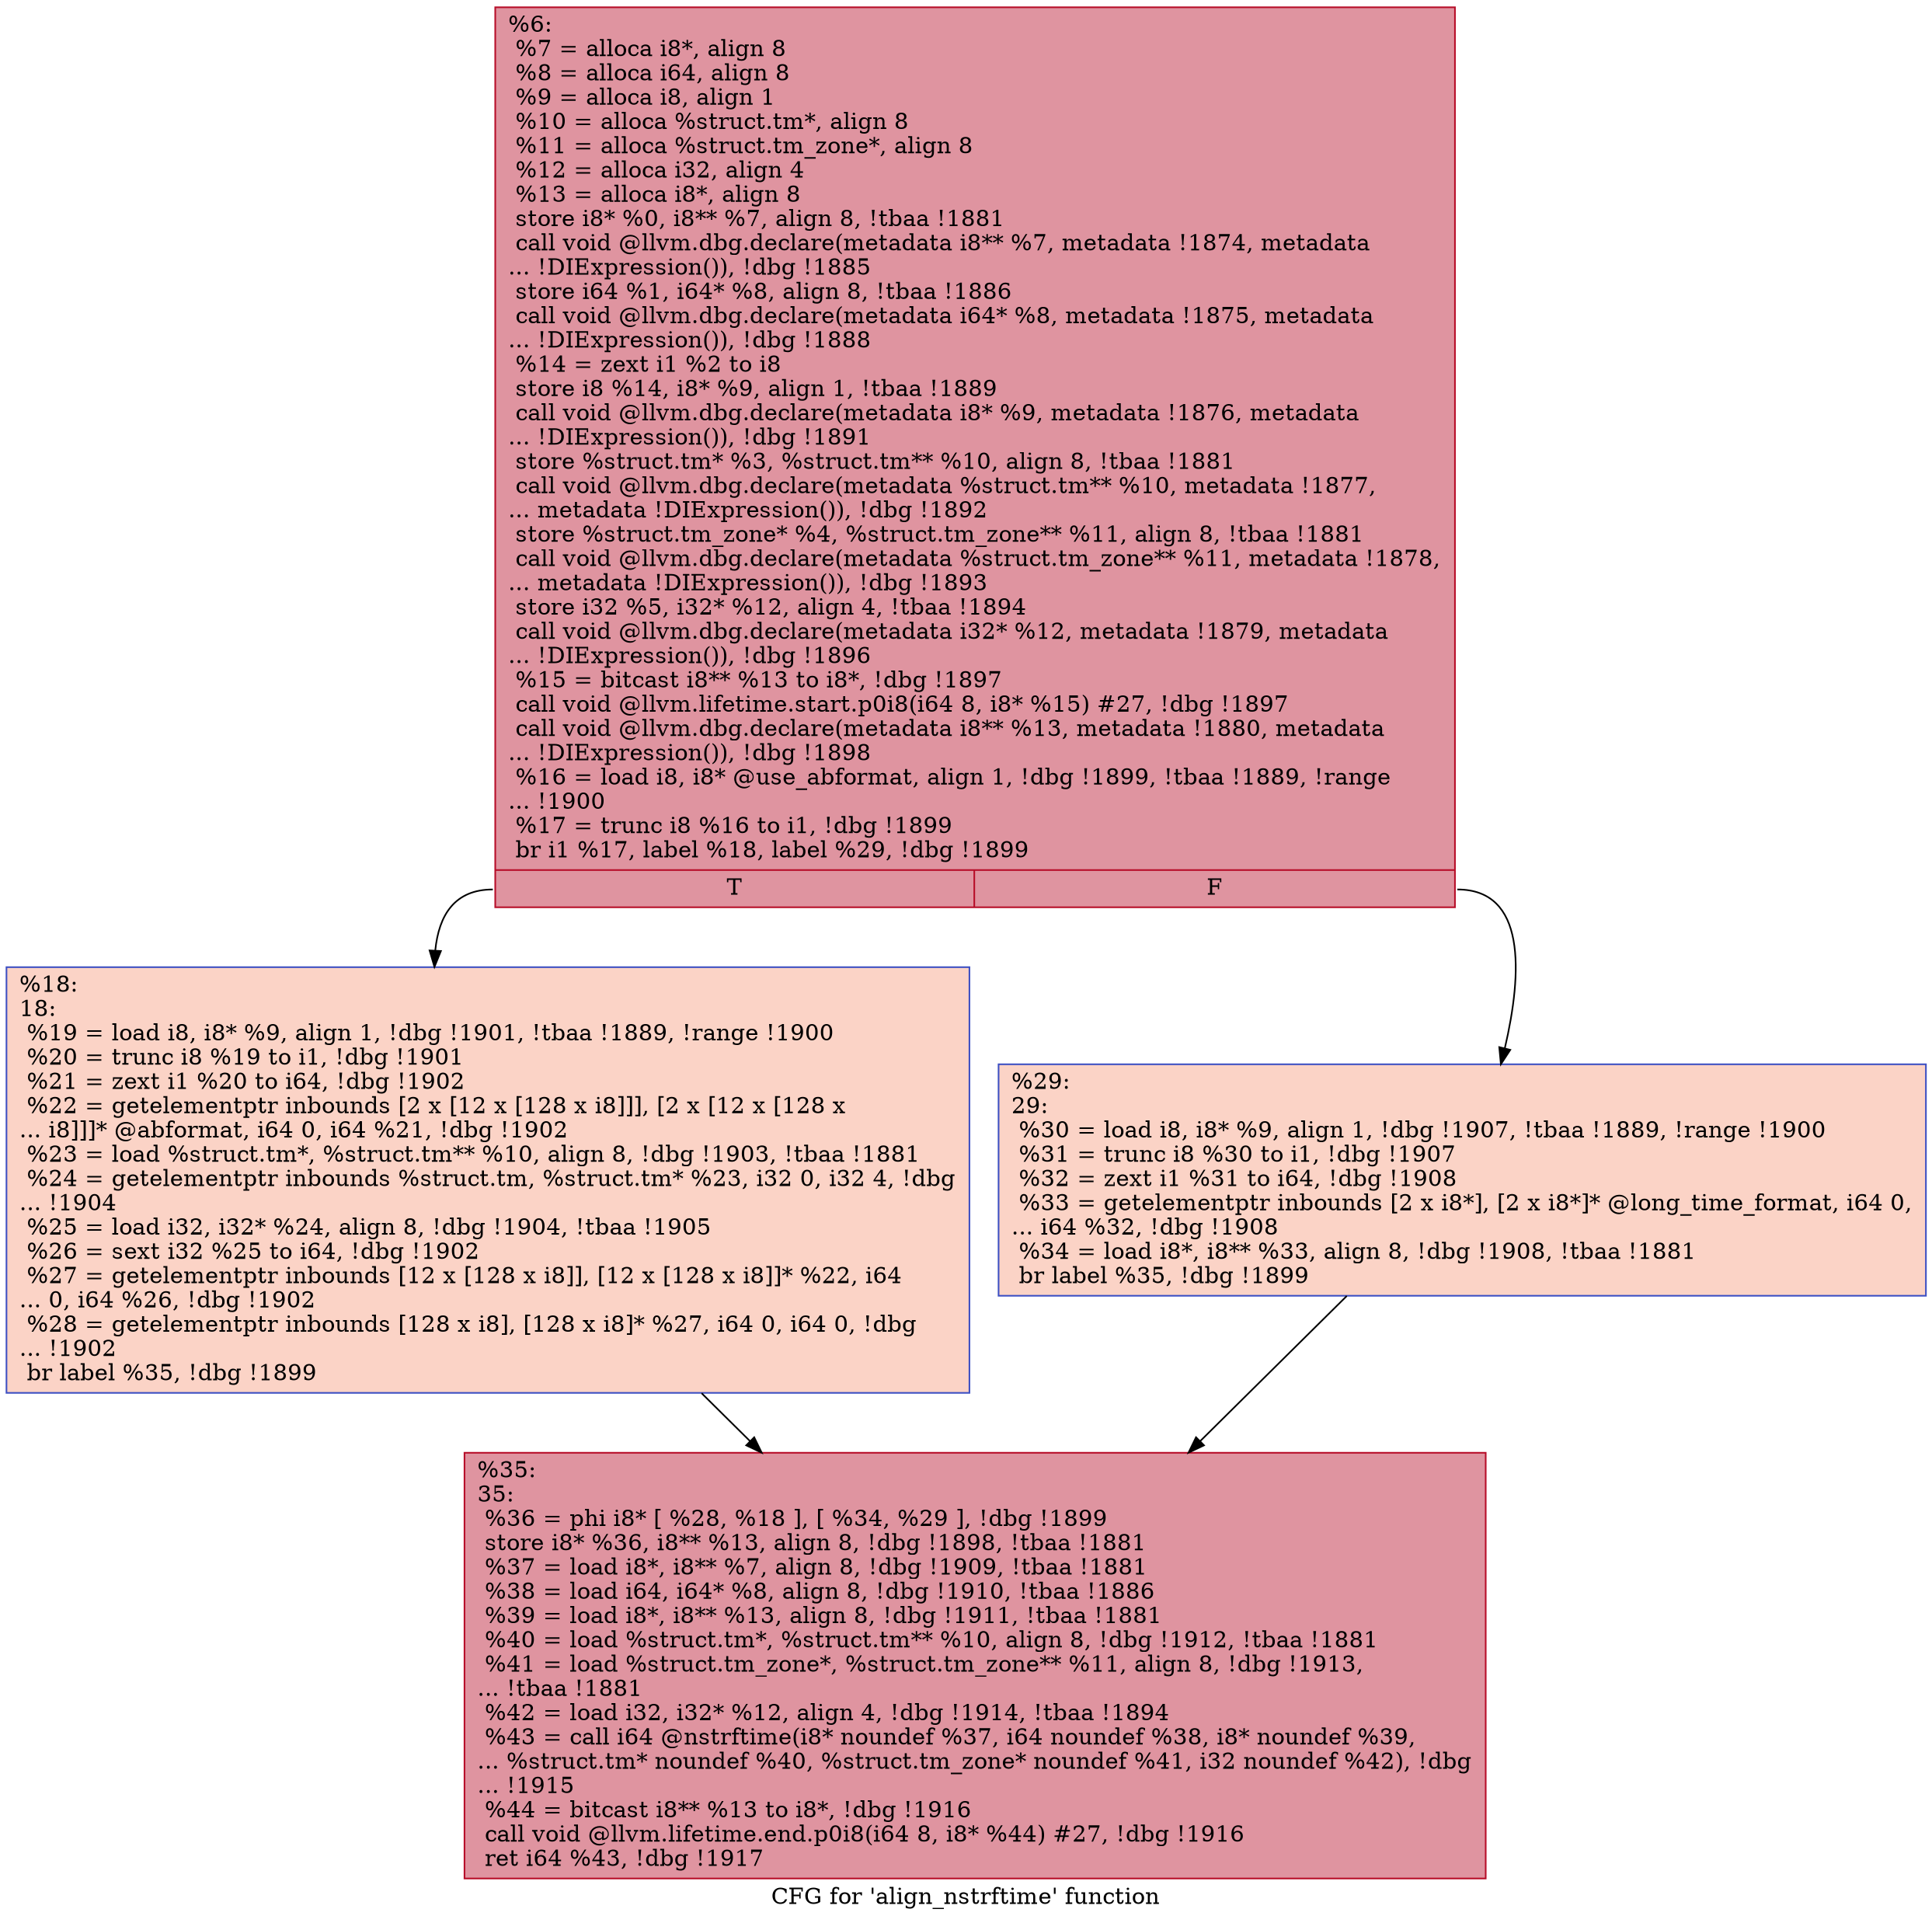 digraph "CFG for 'align_nstrftime' function" {
	label="CFG for 'align_nstrftime' function";

	Node0x207d0a0 [shape=record,color="#b70d28ff", style=filled, fillcolor="#b70d2870",label="{%6:\l  %7 = alloca i8*, align 8\l  %8 = alloca i64, align 8\l  %9 = alloca i8, align 1\l  %10 = alloca %struct.tm*, align 8\l  %11 = alloca %struct.tm_zone*, align 8\l  %12 = alloca i32, align 4\l  %13 = alloca i8*, align 8\l  store i8* %0, i8** %7, align 8, !tbaa !1881\l  call void @llvm.dbg.declare(metadata i8** %7, metadata !1874, metadata\l... !DIExpression()), !dbg !1885\l  store i64 %1, i64* %8, align 8, !tbaa !1886\l  call void @llvm.dbg.declare(metadata i64* %8, metadata !1875, metadata\l... !DIExpression()), !dbg !1888\l  %14 = zext i1 %2 to i8\l  store i8 %14, i8* %9, align 1, !tbaa !1889\l  call void @llvm.dbg.declare(metadata i8* %9, metadata !1876, metadata\l... !DIExpression()), !dbg !1891\l  store %struct.tm* %3, %struct.tm** %10, align 8, !tbaa !1881\l  call void @llvm.dbg.declare(metadata %struct.tm** %10, metadata !1877,\l... metadata !DIExpression()), !dbg !1892\l  store %struct.tm_zone* %4, %struct.tm_zone** %11, align 8, !tbaa !1881\l  call void @llvm.dbg.declare(metadata %struct.tm_zone** %11, metadata !1878,\l... metadata !DIExpression()), !dbg !1893\l  store i32 %5, i32* %12, align 4, !tbaa !1894\l  call void @llvm.dbg.declare(metadata i32* %12, metadata !1879, metadata\l... !DIExpression()), !dbg !1896\l  %15 = bitcast i8** %13 to i8*, !dbg !1897\l  call void @llvm.lifetime.start.p0i8(i64 8, i8* %15) #27, !dbg !1897\l  call void @llvm.dbg.declare(metadata i8** %13, metadata !1880, metadata\l... !DIExpression()), !dbg !1898\l  %16 = load i8, i8* @use_abformat, align 1, !dbg !1899, !tbaa !1889, !range\l... !1900\l  %17 = trunc i8 %16 to i1, !dbg !1899\l  br i1 %17, label %18, label %29, !dbg !1899\l|{<s0>T|<s1>F}}"];
	Node0x207d0a0:s0 -> Node0x207da90;
	Node0x207d0a0:s1 -> Node0x207dae0;
	Node0x207da90 [shape=record,color="#3d50c3ff", style=filled, fillcolor="#f59c7d70",label="{%18:\l18:                                               \l  %19 = load i8, i8* %9, align 1, !dbg !1901, !tbaa !1889, !range !1900\l  %20 = trunc i8 %19 to i1, !dbg !1901\l  %21 = zext i1 %20 to i64, !dbg !1902\l  %22 = getelementptr inbounds [2 x [12 x [128 x i8]]], [2 x [12 x [128 x\l... i8]]]* @abformat, i64 0, i64 %21, !dbg !1902\l  %23 = load %struct.tm*, %struct.tm** %10, align 8, !dbg !1903, !tbaa !1881\l  %24 = getelementptr inbounds %struct.tm, %struct.tm* %23, i32 0, i32 4, !dbg\l... !1904\l  %25 = load i32, i32* %24, align 8, !dbg !1904, !tbaa !1905\l  %26 = sext i32 %25 to i64, !dbg !1902\l  %27 = getelementptr inbounds [12 x [128 x i8]], [12 x [128 x i8]]* %22, i64\l... 0, i64 %26, !dbg !1902\l  %28 = getelementptr inbounds [128 x i8], [128 x i8]* %27, i64 0, i64 0, !dbg\l... !1902\l  br label %35, !dbg !1899\l}"];
	Node0x207da90 -> Node0x207db30;
	Node0x207dae0 [shape=record,color="#3d50c3ff", style=filled, fillcolor="#f59c7d70",label="{%29:\l29:                                               \l  %30 = load i8, i8* %9, align 1, !dbg !1907, !tbaa !1889, !range !1900\l  %31 = trunc i8 %30 to i1, !dbg !1907\l  %32 = zext i1 %31 to i64, !dbg !1908\l  %33 = getelementptr inbounds [2 x i8*], [2 x i8*]* @long_time_format, i64 0,\l... i64 %32, !dbg !1908\l  %34 = load i8*, i8** %33, align 8, !dbg !1908, !tbaa !1881\l  br label %35, !dbg !1899\l}"];
	Node0x207dae0 -> Node0x207db30;
	Node0x207db30 [shape=record,color="#b70d28ff", style=filled, fillcolor="#b70d2870",label="{%35:\l35:                                               \l  %36 = phi i8* [ %28, %18 ], [ %34, %29 ], !dbg !1899\l  store i8* %36, i8** %13, align 8, !dbg !1898, !tbaa !1881\l  %37 = load i8*, i8** %7, align 8, !dbg !1909, !tbaa !1881\l  %38 = load i64, i64* %8, align 8, !dbg !1910, !tbaa !1886\l  %39 = load i8*, i8** %13, align 8, !dbg !1911, !tbaa !1881\l  %40 = load %struct.tm*, %struct.tm** %10, align 8, !dbg !1912, !tbaa !1881\l  %41 = load %struct.tm_zone*, %struct.tm_zone** %11, align 8, !dbg !1913,\l... !tbaa !1881\l  %42 = load i32, i32* %12, align 4, !dbg !1914, !tbaa !1894\l  %43 = call i64 @nstrftime(i8* noundef %37, i64 noundef %38, i8* noundef %39,\l... %struct.tm* noundef %40, %struct.tm_zone* noundef %41, i32 noundef %42), !dbg\l... !1915\l  %44 = bitcast i8** %13 to i8*, !dbg !1916\l  call void @llvm.lifetime.end.p0i8(i64 8, i8* %44) #27, !dbg !1916\l  ret i64 %43, !dbg !1917\l}"];
}
